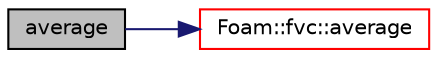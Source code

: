 digraph "average"
{
  bgcolor="transparent";
  edge [fontname="Helvetica",fontsize="10",labelfontname="Helvetica",labelfontsize="10"];
  node [fontname="Helvetica",fontsize="10",shape=record];
  rankdir="LR";
  Node836 [label="average",height=0.2,width=0.4,color="black", fillcolor="grey75", style="filled", fontcolor="black"];
  Node836 -> Node837 [color="midnightblue",fontsize="10",style="solid",fontname="Helvetica"];
  Node837 [label="Foam::fvc::average",height=0.2,width=0.4,color="red",URL="$a21861.html#a081533edd829853720cd0cbb61c5d49f",tooltip="Area-weighted average a surfaceField creating a volField. "];
}
